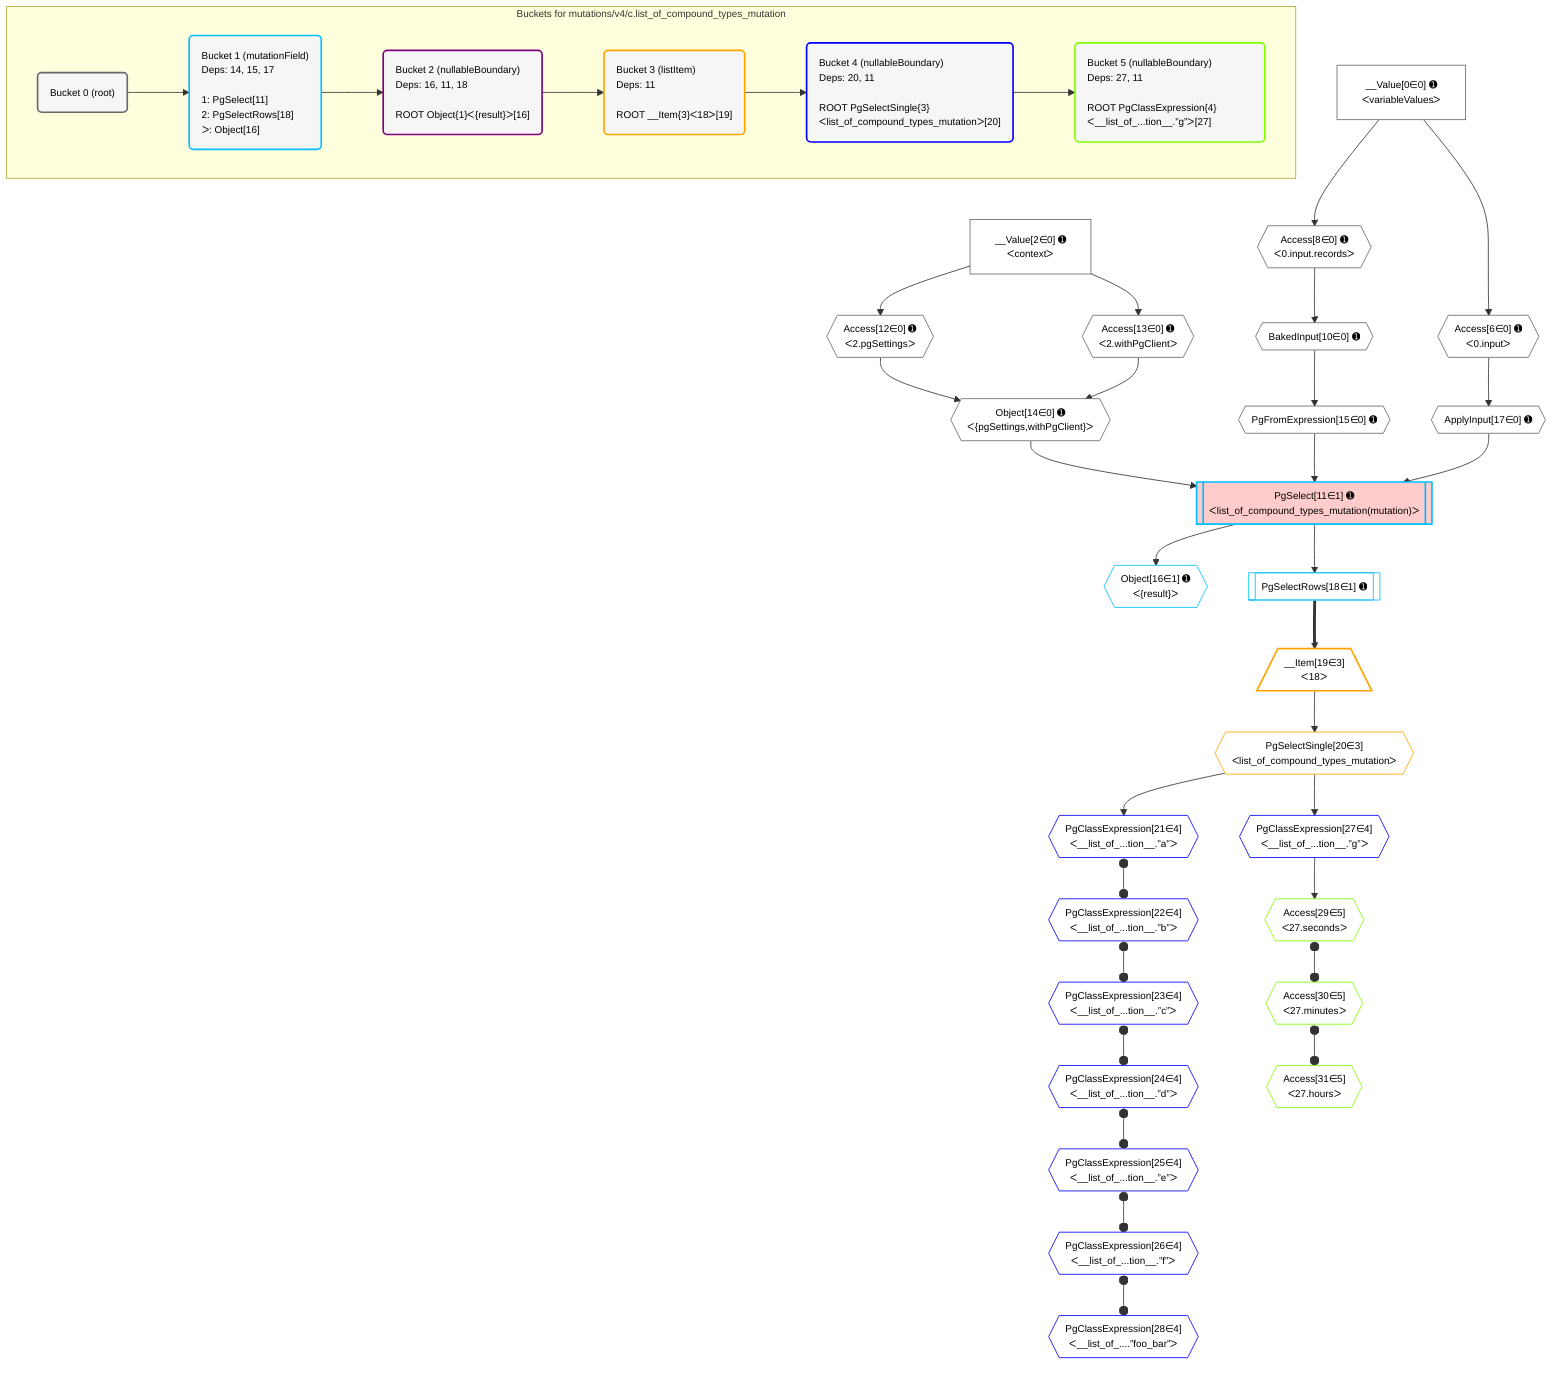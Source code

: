 %%{init: {'themeVariables': { 'fontSize': '12px'}}}%%
graph TD
    classDef path fill:#eee,stroke:#000,color:#000
    classDef plan fill:#fff,stroke-width:1px,color:#000
    classDef itemplan fill:#fff,stroke-width:2px,color:#000
    classDef unbatchedplan fill:#dff,stroke-width:1px,color:#000
    classDef sideeffectplan fill:#fcc,stroke-width:2px,color:#000
    classDef bucket fill:#f6f6f6,color:#000,stroke-width:2px,text-align:left

    subgraph "Buckets for mutations/v4/c.list_of_compound_types_mutation"
    Bucket0("Bucket 0 (root)"):::bucket
    Bucket1("Bucket 1 (mutationField)<br />Deps: 14, 15, 17<br /><br />1: PgSelect[11]<br />2: PgSelectRows[18]<br />ᐳ: Object[16]"):::bucket
    Bucket2("Bucket 2 (nullableBoundary)<br />Deps: 16, 11, 18<br /><br />ROOT Object{1}ᐸ{result}ᐳ[16]"):::bucket
    Bucket3("Bucket 3 (listItem)<br />Deps: 11<br /><br />ROOT __Item{3}ᐸ18ᐳ[19]"):::bucket
    Bucket4("Bucket 4 (nullableBoundary)<br />Deps: 20, 11<br /><br />ROOT PgSelectSingle{3}ᐸlist_of_compound_types_mutationᐳ[20]"):::bucket
    Bucket5("Bucket 5 (nullableBoundary)<br />Deps: 27, 11<br /><br />ROOT PgClassExpression{4}ᐸ__list_of_...tion__.”g”ᐳ[27]"):::bucket
    end
    Bucket0 --> Bucket1
    Bucket1 --> Bucket2
    Bucket2 --> Bucket3
    Bucket3 --> Bucket4
    Bucket4 --> Bucket5

    %% plan dependencies
    Object14{{"Object[14∈0] ➊<br />ᐸ{pgSettings,withPgClient}ᐳ"}}:::plan
    Access12{{"Access[12∈0] ➊<br />ᐸ2.pgSettingsᐳ"}}:::plan
    Access13{{"Access[13∈0] ➊<br />ᐸ2.withPgClientᐳ"}}:::plan
    Access12 & Access13 --> Object14
    Access6{{"Access[6∈0] ➊<br />ᐸ0.inputᐳ"}}:::plan
    __Value0["__Value[0∈0] ➊<br />ᐸvariableValuesᐳ"]:::plan
    __Value0 --> Access6
    Access8{{"Access[8∈0] ➊<br />ᐸ0.input.recordsᐳ"}}:::plan
    __Value0 --> Access8
    BakedInput10{{"BakedInput[10∈0] ➊"}}:::plan
    Access8 --> BakedInput10
    __Value2["__Value[2∈0] ➊<br />ᐸcontextᐳ"]:::plan
    __Value2 --> Access12
    __Value2 --> Access13
    PgFromExpression15{{"PgFromExpression[15∈0] ➊"}}:::plan
    BakedInput10 --> PgFromExpression15
    ApplyInput17{{"ApplyInput[17∈0] ➊"}}:::plan
    Access6 --> ApplyInput17
    PgSelect11[["PgSelect[11∈1] ➊<br />ᐸlist_of_compound_types_mutation(mutation)ᐳ"]]:::sideeffectplan
    Object14 & PgFromExpression15 & ApplyInput17 --> PgSelect11
    Object16{{"Object[16∈1] ➊<br />ᐸ{result}ᐳ"}}:::plan
    PgSelect11 --> Object16
    PgSelectRows18[["PgSelectRows[18∈1] ➊"]]:::plan
    PgSelect11 --> PgSelectRows18
    __Item19[/"__Item[19∈3]<br />ᐸ18ᐳ"\]:::itemplan
    PgSelectRows18 ==> __Item19
    PgSelectSingle20{{"PgSelectSingle[20∈3]<br />ᐸlist_of_compound_types_mutationᐳ"}}:::plan
    __Item19 --> PgSelectSingle20
    PgClassExpression21{{"PgClassExpression[21∈4]<br />ᐸ__list_of_...tion__.”a”ᐳ"}}:::plan
    PgSelectSingle20 --> PgClassExpression21
    PgClassExpression22{{"PgClassExpression[22∈4]<br />ᐸ__list_of_...tion__.”b”ᐳ"}}:::plan
    PgClassExpression21 o--o PgClassExpression22
    PgClassExpression23{{"PgClassExpression[23∈4]<br />ᐸ__list_of_...tion__.”c”ᐳ"}}:::plan
    PgClassExpression22 o--o PgClassExpression23
    PgClassExpression24{{"PgClassExpression[24∈4]<br />ᐸ__list_of_...tion__.”d”ᐳ"}}:::plan
    PgClassExpression23 o--o PgClassExpression24
    PgClassExpression25{{"PgClassExpression[25∈4]<br />ᐸ__list_of_...tion__.”e”ᐳ"}}:::plan
    PgClassExpression24 o--o PgClassExpression25
    PgClassExpression26{{"PgClassExpression[26∈4]<br />ᐸ__list_of_...tion__.”f”ᐳ"}}:::plan
    PgClassExpression25 o--o PgClassExpression26
    PgClassExpression27{{"PgClassExpression[27∈4]<br />ᐸ__list_of_...tion__.”g”ᐳ"}}:::plan
    PgSelectSingle20 --> PgClassExpression27
    PgClassExpression28{{"PgClassExpression[28∈4]<br />ᐸ__list_of_....”foo_bar”ᐳ"}}:::plan
    PgClassExpression26 o--o PgClassExpression28
    Access29{{"Access[29∈5]<br />ᐸ27.secondsᐳ"}}:::plan
    PgClassExpression27 --> Access29
    Access30{{"Access[30∈5]<br />ᐸ27.minutesᐳ"}}:::plan
    Access29 o--o Access30
    Access31{{"Access[31∈5]<br />ᐸ27.hoursᐳ"}}:::plan
    Access30 o--o Access31

    %% define steps
    classDef bucket0 stroke:#696969
    class Bucket0,__Value0,__Value2,Access6,Access8,BakedInput10,Access12,Access13,Object14,PgFromExpression15,ApplyInput17 bucket0
    classDef bucket1 stroke:#00bfff
    class Bucket1,PgSelect11,Object16,PgSelectRows18 bucket1
    classDef bucket2 stroke:#7f007f
    class Bucket2 bucket2
    classDef bucket3 stroke:#ffa500
    class Bucket3,__Item19,PgSelectSingle20 bucket3
    classDef bucket4 stroke:#0000ff
    class Bucket4,PgClassExpression21,PgClassExpression22,PgClassExpression23,PgClassExpression24,PgClassExpression25,PgClassExpression26,PgClassExpression27,PgClassExpression28 bucket4
    classDef bucket5 stroke:#7fff00
    class Bucket5,Access29,Access30,Access31 bucket5